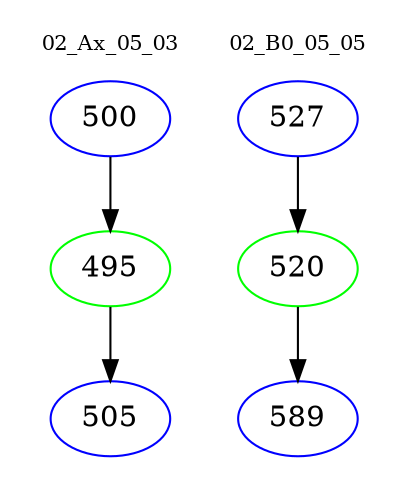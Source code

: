 digraph{
subgraph cluster_0 {
color = white
label = "02_Ax_05_03";
fontsize=10;
T0_500 [label="500", color="blue"]
T0_500 -> T0_495 [color="black"]
T0_495 [label="495", color="green"]
T0_495 -> T0_505 [color="black"]
T0_505 [label="505", color="blue"]
}
subgraph cluster_1 {
color = white
label = "02_B0_05_05";
fontsize=10;
T1_527 [label="527", color="blue"]
T1_527 -> T1_520 [color="black"]
T1_520 [label="520", color="green"]
T1_520 -> T1_589 [color="black"]
T1_589 [label="589", color="blue"]
}
}
